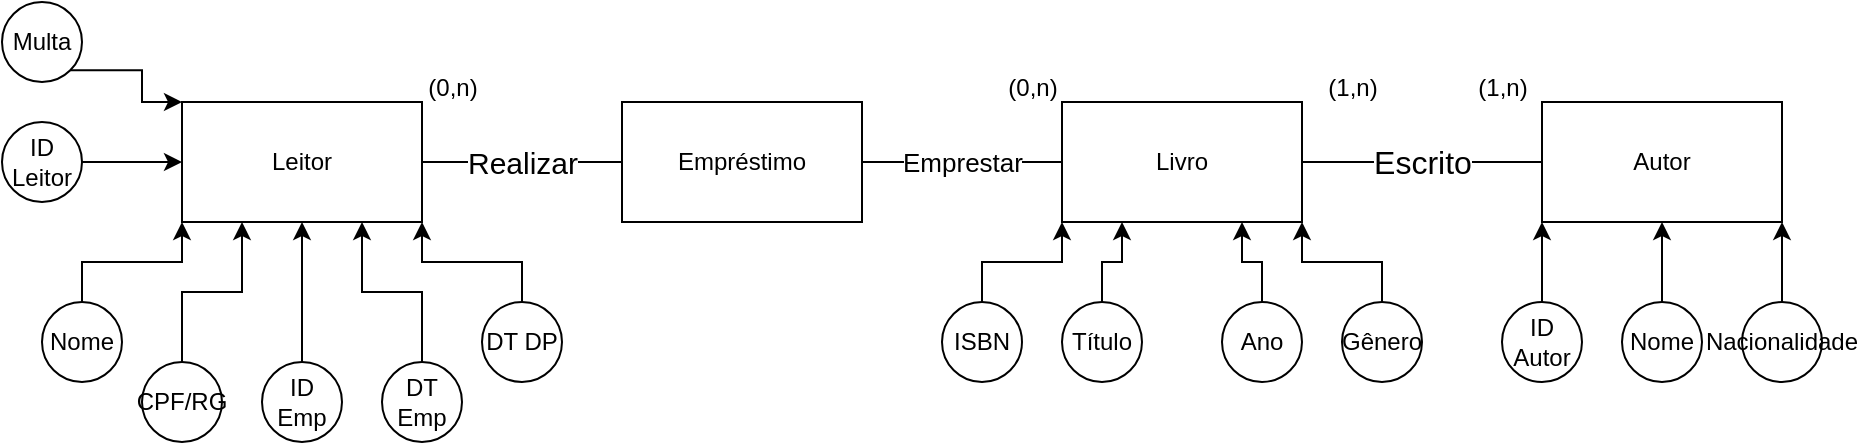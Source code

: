 <mxfile version="24.0.7" type="github">
  <diagram id="R2lEEEUBdFMjLlhIrx00" name="Page-1">
    <mxGraphModel dx="1434" dy="746" grid="1" gridSize="10" guides="1" tooltips="1" connect="1" arrows="1" fold="1" page="1" pageScale="1" pageWidth="850" pageHeight="1100" math="0" shadow="0" extFonts="Permanent Marker^https://fonts.googleapis.com/css?family=Permanent+Marker">
      <root>
        <mxCell id="0" />
        <mxCell id="1" parent="0" />
        <mxCell id="Z56yZOjc05VRy6vgPC6U-2" value="Livro" style="rounded=0;whiteSpace=wrap;html=1;" parent="1" vertex="1">
          <mxGeometry x="750" y="400" width="120" height="60" as="geometry" />
        </mxCell>
        <mxCell id="Z56yZOjc05VRy6vgPC6U-4" value="Autor" style="rounded=0;whiteSpace=wrap;html=1;" parent="1" vertex="1">
          <mxGeometry x="990" y="400" width="120" height="60" as="geometry" />
        </mxCell>
        <mxCell id="Z56yZOjc05VRy6vgPC6U-5" value="Leitor" style="rounded=0;whiteSpace=wrap;html=1;" parent="1" vertex="1">
          <mxGeometry x="310" y="400" width="120" height="60" as="geometry" />
        </mxCell>
        <mxCell id="Z56yZOjc05VRy6vgPC6U-6" value="Empréstimo" style="rounded=0;whiteSpace=wrap;html=1;" parent="1" vertex="1">
          <mxGeometry x="530" y="400" width="120" height="60" as="geometry" />
        </mxCell>
        <mxCell id="Z56yZOjc05VRy6vgPC6U-13" style="edgeStyle=orthogonalEdgeStyle;rounded=0;orthogonalLoop=1;jettySize=auto;html=1;exitX=0.5;exitY=0;exitDx=0;exitDy=0;entryX=0;entryY=1;entryDx=0;entryDy=0;" parent="1" source="Z56yZOjc05VRy6vgPC6U-7" target="Z56yZOjc05VRy6vgPC6U-2" edge="1">
          <mxGeometry relative="1" as="geometry" />
        </mxCell>
        <mxCell id="Z56yZOjc05VRy6vgPC6U-7" value="ISBN" style="ellipse;whiteSpace=wrap;html=1;aspect=fixed;" parent="1" vertex="1">
          <mxGeometry x="690" y="500" width="40" height="40" as="geometry" />
        </mxCell>
        <mxCell id="Z56yZOjc05VRy6vgPC6U-14" style="edgeStyle=orthogonalEdgeStyle;rounded=0;orthogonalLoop=1;jettySize=auto;html=1;exitX=0.5;exitY=0;exitDx=0;exitDy=0;entryX=0.25;entryY=1;entryDx=0;entryDy=0;" parent="1" source="Z56yZOjc05VRy6vgPC6U-8" target="Z56yZOjc05VRy6vgPC6U-2" edge="1">
          <mxGeometry relative="1" as="geometry" />
        </mxCell>
        <mxCell id="Z56yZOjc05VRy6vgPC6U-8" value="Título" style="ellipse;whiteSpace=wrap;html=1;aspect=fixed;" parent="1" vertex="1">
          <mxGeometry x="750" y="500" width="40" height="40" as="geometry" />
        </mxCell>
        <mxCell id="Z56yZOjc05VRy6vgPC6U-15" style="edgeStyle=orthogonalEdgeStyle;rounded=0;orthogonalLoop=1;jettySize=auto;html=1;exitX=0.5;exitY=0;exitDx=0;exitDy=0;entryX=0.75;entryY=1;entryDx=0;entryDy=0;" parent="1" source="Z56yZOjc05VRy6vgPC6U-9" target="Z56yZOjc05VRy6vgPC6U-2" edge="1">
          <mxGeometry relative="1" as="geometry" />
        </mxCell>
        <mxCell id="Z56yZOjc05VRy6vgPC6U-9" value="Ano" style="ellipse;whiteSpace=wrap;html=1;aspect=fixed;" parent="1" vertex="1">
          <mxGeometry x="830" y="500" width="40" height="40" as="geometry" />
        </mxCell>
        <mxCell id="Z56yZOjc05VRy6vgPC6U-16" style="edgeStyle=orthogonalEdgeStyle;rounded=0;orthogonalLoop=1;jettySize=auto;html=1;exitX=0.5;exitY=0;exitDx=0;exitDy=0;entryX=1;entryY=1;entryDx=0;entryDy=0;" parent="1" source="Z56yZOjc05VRy6vgPC6U-10" target="Z56yZOjc05VRy6vgPC6U-2" edge="1">
          <mxGeometry relative="1" as="geometry" />
        </mxCell>
        <mxCell id="Z56yZOjc05VRy6vgPC6U-10" value="Gênero" style="ellipse;whiteSpace=wrap;html=1;aspect=fixed;" parent="1" vertex="1">
          <mxGeometry x="890" y="500" width="40" height="40" as="geometry" />
        </mxCell>
        <mxCell id="Z56yZOjc05VRy6vgPC6U-19" style="edgeStyle=orthogonalEdgeStyle;rounded=0;orthogonalLoop=1;jettySize=auto;html=1;exitX=0.5;exitY=0;exitDx=0;exitDy=0;entryX=0;entryY=1;entryDx=0;entryDy=0;" parent="1" source="Z56yZOjc05VRy6vgPC6U-17" target="Z56yZOjc05VRy6vgPC6U-4" edge="1">
          <mxGeometry relative="1" as="geometry" />
        </mxCell>
        <mxCell id="Z56yZOjc05VRy6vgPC6U-17" value="ID Autor" style="ellipse;whiteSpace=wrap;html=1;aspect=fixed;" parent="1" vertex="1">
          <mxGeometry x="970" y="500" width="40" height="40" as="geometry" />
        </mxCell>
        <mxCell id="Z56yZOjc05VRy6vgPC6U-21" style="edgeStyle=orthogonalEdgeStyle;rounded=0;orthogonalLoop=1;jettySize=auto;html=1;exitX=0.5;exitY=0;exitDx=0;exitDy=0;entryX=1;entryY=1;entryDx=0;entryDy=0;" parent="1" source="Z56yZOjc05VRy6vgPC6U-20" target="Z56yZOjc05VRy6vgPC6U-4" edge="1">
          <mxGeometry relative="1" as="geometry" />
        </mxCell>
        <mxCell id="Z56yZOjc05VRy6vgPC6U-20" value="Nacionalidade" style="ellipse;whiteSpace=wrap;html=1;aspect=fixed;" parent="1" vertex="1">
          <mxGeometry x="1090" y="500" width="40" height="40" as="geometry" />
        </mxCell>
        <mxCell id="Z56yZOjc05VRy6vgPC6U-24" style="edgeStyle=orthogonalEdgeStyle;rounded=0;orthogonalLoop=1;jettySize=auto;html=1;exitX=0.5;exitY=0;exitDx=0;exitDy=0;entryX=0.5;entryY=1;entryDx=0;entryDy=0;" parent="1" source="Z56yZOjc05VRy6vgPC6U-23" target="Z56yZOjc05VRy6vgPC6U-4" edge="1">
          <mxGeometry relative="1" as="geometry" />
        </mxCell>
        <mxCell id="Z56yZOjc05VRy6vgPC6U-23" value="Nome" style="ellipse;whiteSpace=wrap;html=1;aspect=fixed;" parent="1" vertex="1">
          <mxGeometry x="1030" y="500" width="40" height="40" as="geometry" />
        </mxCell>
        <mxCell id="Z56yZOjc05VRy6vgPC6U-35" style="edgeStyle=orthogonalEdgeStyle;rounded=0;orthogonalLoop=1;jettySize=auto;html=1;exitX=1;exitY=0.5;exitDx=0;exitDy=0;entryX=0;entryY=0.5;entryDx=0;entryDy=0;" parent="1" source="Z56yZOjc05VRy6vgPC6U-25" target="Z56yZOjc05VRy6vgPC6U-5" edge="1">
          <mxGeometry relative="1" as="geometry" />
        </mxCell>
        <mxCell id="Z56yZOjc05VRy6vgPC6U-25" value="ID Leitor" style="ellipse;whiteSpace=wrap;html=1;aspect=fixed;" parent="1" vertex="1">
          <mxGeometry x="220" y="410" width="40" height="40" as="geometry" />
        </mxCell>
        <mxCell id="Z56yZOjc05VRy6vgPC6U-28" style="edgeStyle=orthogonalEdgeStyle;rounded=0;orthogonalLoop=1;jettySize=auto;html=1;exitX=0.5;exitY=0;exitDx=0;exitDy=0;entryX=0;entryY=1;entryDx=0;entryDy=0;" parent="1" source="Z56yZOjc05VRy6vgPC6U-26" target="Z56yZOjc05VRy6vgPC6U-5" edge="1">
          <mxGeometry relative="1" as="geometry" />
        </mxCell>
        <mxCell id="Z56yZOjc05VRy6vgPC6U-26" value="Nome" style="ellipse;whiteSpace=wrap;html=1;aspect=fixed;" parent="1" vertex="1">
          <mxGeometry x="240" y="500" width="40" height="40" as="geometry" />
        </mxCell>
        <mxCell id="Z56yZOjc05VRy6vgPC6U-29" style="edgeStyle=orthogonalEdgeStyle;rounded=0;orthogonalLoop=1;jettySize=auto;html=1;exitX=0.5;exitY=0;exitDx=0;exitDy=0;entryX=1;entryY=1;entryDx=0;entryDy=0;" parent="1" source="Z56yZOjc05VRy6vgPC6U-27" target="Z56yZOjc05VRy6vgPC6U-5" edge="1">
          <mxGeometry relative="1" as="geometry" />
        </mxCell>
        <mxCell id="Z56yZOjc05VRy6vgPC6U-27" value="DT DP" style="ellipse;whiteSpace=wrap;html=1;aspect=fixed;" parent="1" vertex="1">
          <mxGeometry x="460" y="500" width="40" height="40" as="geometry" />
        </mxCell>
        <mxCell id="Z56yZOjc05VRy6vgPC6U-31" style="edgeStyle=orthogonalEdgeStyle;rounded=0;orthogonalLoop=1;jettySize=auto;html=1;exitX=0.5;exitY=0;exitDx=0;exitDy=0;entryX=0.25;entryY=1;entryDx=0;entryDy=0;" parent="1" source="Z56yZOjc05VRy6vgPC6U-30" target="Z56yZOjc05VRy6vgPC6U-5" edge="1">
          <mxGeometry relative="1" as="geometry" />
        </mxCell>
        <mxCell id="Z56yZOjc05VRy6vgPC6U-30" value="CPF/RG" style="ellipse;whiteSpace=wrap;html=1;aspect=fixed;" parent="1" vertex="1">
          <mxGeometry x="290" y="530" width="40" height="40" as="geometry" />
        </mxCell>
        <mxCell id="Z56yZOjc05VRy6vgPC6U-33" style="edgeStyle=orthogonalEdgeStyle;rounded=0;orthogonalLoop=1;jettySize=auto;html=1;exitX=0.5;exitY=0;exitDx=0;exitDy=0;entryX=0.75;entryY=1;entryDx=0;entryDy=0;" parent="1" source="Z56yZOjc05VRy6vgPC6U-32" target="Z56yZOjc05VRy6vgPC6U-5" edge="1">
          <mxGeometry relative="1" as="geometry" />
        </mxCell>
        <mxCell id="Z56yZOjc05VRy6vgPC6U-32" value="DT Emp" style="ellipse;whiteSpace=wrap;html=1;aspect=fixed;" parent="1" vertex="1">
          <mxGeometry x="410" y="530" width="40" height="40" as="geometry" />
        </mxCell>
        <mxCell id="Z56yZOjc05VRy6vgPC6U-44" style="edgeStyle=orthogonalEdgeStyle;rounded=0;orthogonalLoop=1;jettySize=auto;html=1;exitX=1;exitY=1;exitDx=0;exitDy=0;entryX=0;entryY=0;entryDx=0;entryDy=0;" parent="1" source="Z56yZOjc05VRy6vgPC6U-34" target="Z56yZOjc05VRy6vgPC6U-5" edge="1">
          <mxGeometry relative="1" as="geometry">
            <Array as="points">
              <mxPoint x="290" y="384" />
              <mxPoint x="290" y="400" />
            </Array>
          </mxGeometry>
        </mxCell>
        <mxCell id="Z56yZOjc05VRy6vgPC6U-34" value="Multa" style="ellipse;whiteSpace=wrap;html=1;aspect=fixed;" parent="1" vertex="1">
          <mxGeometry x="220" y="350" width="40" height="40" as="geometry" />
        </mxCell>
        <mxCell id="Z56yZOjc05VRy6vgPC6U-38" style="edgeStyle=orthogonalEdgeStyle;rounded=0;orthogonalLoop=1;jettySize=auto;html=1;exitX=0.5;exitY=0;exitDx=0;exitDy=0;entryX=0.5;entryY=1;entryDx=0;entryDy=0;" parent="1" source="Z56yZOjc05VRy6vgPC6U-37" target="Z56yZOjc05VRy6vgPC6U-5" edge="1">
          <mxGeometry relative="1" as="geometry" />
        </mxCell>
        <mxCell id="Z56yZOjc05VRy6vgPC6U-37" value="ID Emp" style="ellipse;whiteSpace=wrap;html=1;aspect=fixed;" parent="1" vertex="1">
          <mxGeometry x="350" y="530" width="40" height="40" as="geometry" />
        </mxCell>
        <mxCell id="Z56yZOjc05VRy6vgPC6U-41" value="Escrito" style="endArrow=none;html=1;rounded=0;exitX=1;exitY=0.5;exitDx=0;exitDy=0;entryX=0;entryY=0.5;entryDx=0;entryDy=0;fontSize=16;" parent="1" source="Z56yZOjc05VRy6vgPC6U-2" target="Z56yZOjc05VRy6vgPC6U-4" edge="1">
          <mxGeometry width="50" height="50" relative="1" as="geometry">
            <mxPoint x="1140" y="580" as="sourcePoint" />
            <mxPoint x="1190" y="530" as="targetPoint" />
          </mxGeometry>
        </mxCell>
        <mxCell id="Z56yZOjc05VRy6vgPC6U-42" value="(1,n)" style="text;html=1;align=center;verticalAlign=middle;resizable=0;points=[];autosize=1;strokeColor=none;fillColor=none;" parent="1" vertex="1">
          <mxGeometry x="945" y="378" width="50" height="30" as="geometry" />
        </mxCell>
        <mxCell id="Z56yZOjc05VRy6vgPC6U-43" value="(1,n)" style="text;html=1;align=center;verticalAlign=middle;resizable=0;points=[];autosize=1;strokeColor=none;fillColor=none;" parent="1" vertex="1">
          <mxGeometry x="870" y="378" width="50" height="30" as="geometry" />
        </mxCell>
        <mxCell id="Z56yZOjc05VRy6vgPC6U-46" value="Realizar" style="endArrow=none;html=1;rounded=0;exitX=1;exitY=0.5;exitDx=0;exitDy=0;entryX=0;entryY=0.5;entryDx=0;entryDy=0;fontSize=15;" parent="1" source="Z56yZOjc05VRy6vgPC6U-5" target="Z56yZOjc05VRy6vgPC6U-6" edge="1">
          <mxGeometry width="50" height="50" relative="1" as="geometry">
            <mxPoint x="720" y="380" as="sourcePoint" />
            <mxPoint x="770" y="330" as="targetPoint" />
            <Array as="points">
              <mxPoint x="470" y="430" />
            </Array>
          </mxGeometry>
        </mxCell>
        <mxCell id="Z56yZOjc05VRy6vgPC6U-48" value="Emprestar" style="endArrow=none;html=1;rounded=0;exitX=1;exitY=0.5;exitDx=0;exitDy=0;entryX=0;entryY=0.5;entryDx=0;entryDy=0;fontSize=13;" parent="1" source="Z56yZOjc05VRy6vgPC6U-6" target="Z56yZOjc05VRy6vgPC6U-2" edge="1">
          <mxGeometry width="50" height="50" relative="1" as="geometry">
            <mxPoint x="680" y="410" as="sourcePoint" />
            <mxPoint x="730" y="360" as="targetPoint" />
          </mxGeometry>
        </mxCell>
        <mxCell id="Y_F1vIEVjpQzgMKeSbhL-1" value="(0,n)" style="text;html=1;align=center;verticalAlign=middle;resizable=0;points=[];autosize=1;strokeColor=none;fillColor=none;" vertex="1" parent="1">
          <mxGeometry x="710" y="378" width="50" height="30" as="geometry" />
        </mxCell>
        <mxCell id="Y_F1vIEVjpQzgMKeSbhL-3" value="(0,n)" style="text;html=1;align=center;verticalAlign=middle;resizable=0;points=[];autosize=1;strokeColor=none;fillColor=none;" vertex="1" parent="1">
          <mxGeometry x="420" y="378" width="50" height="30" as="geometry" />
        </mxCell>
      </root>
    </mxGraphModel>
  </diagram>
</mxfile>
